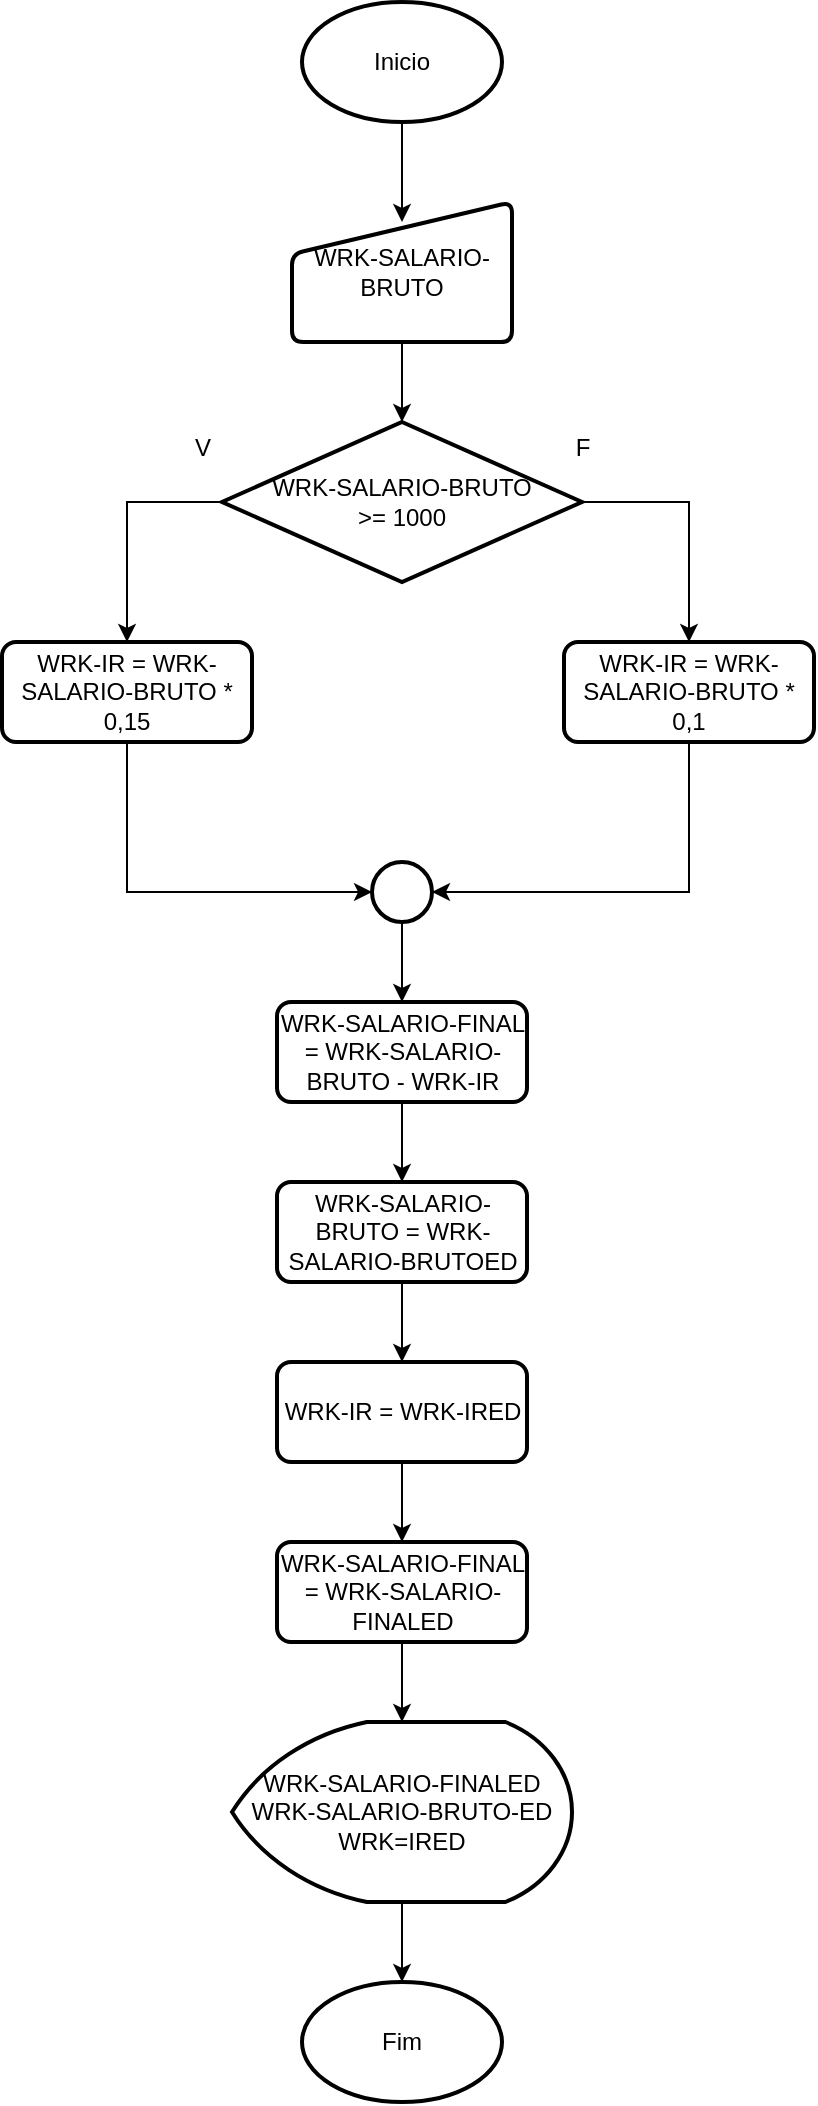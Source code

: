 <mxfile version="26.0.14">
  <diagram name="Página-1" id="2VRVSzIJAMpNBwr7SQWs">
    <mxGraphModel dx="491" dy="618" grid="1" gridSize="10" guides="1" tooltips="1" connect="1" arrows="1" fold="1" page="1" pageScale="1" pageWidth="827" pageHeight="1169" math="0" shadow="0">
      <root>
        <mxCell id="0" />
        <mxCell id="1" parent="0" />
        <mxCell id="hxnV0QngppU7owziajdQ-2" value="Inicio" style="strokeWidth=2;html=1;shape=mxgraph.flowchart.start_1;whiteSpace=wrap;" vertex="1" parent="1">
          <mxGeometry x="220" y="10" width="100" height="60" as="geometry" />
        </mxCell>
        <mxCell id="hxnV0QngppU7owziajdQ-3" value="Fim" style="strokeWidth=2;html=1;shape=mxgraph.flowchart.start_1;whiteSpace=wrap;" vertex="1" parent="1">
          <mxGeometry x="220" y="1000" width="100" height="60" as="geometry" />
        </mxCell>
        <mxCell id="hxnV0QngppU7owziajdQ-4" value="WRK-SALARIO-BRUTO" style="html=1;strokeWidth=2;shape=manualInput;whiteSpace=wrap;rounded=1;size=26;arcSize=11;" vertex="1" parent="1">
          <mxGeometry x="215" y="110" width="110" height="70" as="geometry" />
        </mxCell>
        <mxCell id="hxnV0QngppU7owziajdQ-5" style="edgeStyle=orthogonalEdgeStyle;rounded=0;orthogonalLoop=1;jettySize=auto;html=1;exitX=0.5;exitY=1;exitDx=0;exitDy=0;exitPerimeter=0;" edge="1" parent="1" source="hxnV0QngppU7owziajdQ-2">
          <mxGeometry relative="1" as="geometry">
            <mxPoint x="270" y="120" as="targetPoint" />
          </mxGeometry>
        </mxCell>
        <mxCell id="hxnV0QngppU7owziajdQ-6" value="WRK-IR = WRK-SALARIO-BRUTO * 0,15" style="rounded=1;whiteSpace=wrap;html=1;absoluteArcSize=1;arcSize=14;strokeWidth=2;" vertex="1" parent="1">
          <mxGeometry x="70" y="330" width="125" height="50" as="geometry" />
        </mxCell>
        <mxCell id="hxnV0QngppU7owziajdQ-10" style="edgeStyle=orthogonalEdgeStyle;rounded=0;orthogonalLoop=1;jettySize=auto;html=1;exitX=0;exitY=0.5;exitDx=0;exitDy=0;exitPerimeter=0;entryX=0.5;entryY=0;entryDx=0;entryDy=0;" edge="1" parent="1" source="hxnV0QngppU7owziajdQ-7" target="hxnV0QngppU7owziajdQ-6">
          <mxGeometry relative="1" as="geometry" />
        </mxCell>
        <mxCell id="hxnV0QngppU7owziajdQ-12" style="edgeStyle=orthogonalEdgeStyle;rounded=0;orthogonalLoop=1;jettySize=auto;html=1;exitX=1;exitY=0.5;exitDx=0;exitDy=0;exitPerimeter=0;entryX=0.5;entryY=0;entryDx=0;entryDy=0;" edge="1" parent="1" source="hxnV0QngppU7owziajdQ-7" target="hxnV0QngppU7owziajdQ-11">
          <mxGeometry relative="1" as="geometry" />
        </mxCell>
        <mxCell id="hxnV0QngppU7owziajdQ-7" value="WRK-SALARIO-BRUTO&lt;div&gt;&amp;gt;= 1000&lt;/div&gt;" style="strokeWidth=2;html=1;shape=mxgraph.flowchart.decision;whiteSpace=wrap;" vertex="1" parent="1">
          <mxGeometry x="180" y="220" width="180" height="80" as="geometry" />
        </mxCell>
        <mxCell id="hxnV0QngppU7owziajdQ-9" style="edgeStyle=orthogonalEdgeStyle;rounded=0;orthogonalLoop=1;jettySize=auto;html=1;exitX=0.5;exitY=1;exitDx=0;exitDy=0;entryX=0.5;entryY=0;entryDx=0;entryDy=0;entryPerimeter=0;" edge="1" parent="1" source="hxnV0QngppU7owziajdQ-4" target="hxnV0QngppU7owziajdQ-7">
          <mxGeometry relative="1" as="geometry" />
        </mxCell>
        <mxCell id="hxnV0QngppU7owziajdQ-11" value="WRK-IR = WRK-SALARIO-BRUTO * 0,1" style="rounded=1;whiteSpace=wrap;html=1;absoluteArcSize=1;arcSize=14;strokeWidth=2;" vertex="1" parent="1">
          <mxGeometry x="351" y="330" width="125" height="50" as="geometry" />
        </mxCell>
        <mxCell id="hxnV0QngppU7owziajdQ-13" value="V" style="text;html=1;align=center;verticalAlign=middle;resizable=0;points=[];autosize=1;strokeColor=none;fillColor=none;" vertex="1" parent="1">
          <mxGeometry x="155" y="218" width="30" height="30" as="geometry" />
        </mxCell>
        <mxCell id="hxnV0QngppU7owziajdQ-14" value="F" style="text;html=1;align=center;verticalAlign=middle;resizable=0;points=[];autosize=1;strokeColor=none;fillColor=none;" vertex="1" parent="1">
          <mxGeometry x="345" y="218" width="30" height="30" as="geometry" />
        </mxCell>
        <mxCell id="hxnV0QngppU7owziajdQ-19" style="edgeStyle=orthogonalEdgeStyle;rounded=0;orthogonalLoop=1;jettySize=auto;html=1;exitX=0.5;exitY=1;exitDx=0;exitDy=0;exitPerimeter=0;entryX=0.5;entryY=0;entryDx=0;entryDy=0;" edge="1" parent="1" source="hxnV0QngppU7owziajdQ-15" target="hxnV0QngppU7owziajdQ-18">
          <mxGeometry relative="1" as="geometry" />
        </mxCell>
        <mxCell id="hxnV0QngppU7owziajdQ-15" value="" style="strokeWidth=2;html=1;shape=mxgraph.flowchart.start_2;whiteSpace=wrap;" vertex="1" parent="1">
          <mxGeometry x="255" y="440" width="30" height="30" as="geometry" />
        </mxCell>
        <mxCell id="hxnV0QngppU7owziajdQ-16" style="edgeStyle=orthogonalEdgeStyle;rounded=0;orthogonalLoop=1;jettySize=auto;html=1;exitX=0.5;exitY=1;exitDx=0;exitDy=0;entryX=0;entryY=0.5;entryDx=0;entryDy=0;entryPerimeter=0;" edge="1" parent="1" source="hxnV0QngppU7owziajdQ-6" target="hxnV0QngppU7owziajdQ-15">
          <mxGeometry relative="1" as="geometry" />
        </mxCell>
        <mxCell id="hxnV0QngppU7owziajdQ-17" style="edgeStyle=orthogonalEdgeStyle;rounded=0;orthogonalLoop=1;jettySize=auto;html=1;exitX=0.5;exitY=1;exitDx=0;exitDy=0;entryX=1;entryY=0.5;entryDx=0;entryDy=0;entryPerimeter=0;" edge="1" parent="1" source="hxnV0QngppU7owziajdQ-11" target="hxnV0QngppU7owziajdQ-15">
          <mxGeometry relative="1" as="geometry" />
        </mxCell>
        <mxCell id="hxnV0QngppU7owziajdQ-23" style="edgeStyle=orthogonalEdgeStyle;rounded=0;orthogonalLoop=1;jettySize=auto;html=1;exitX=0.5;exitY=1;exitDx=0;exitDy=0;entryX=0.5;entryY=0;entryDx=0;entryDy=0;" edge="1" parent="1" source="hxnV0QngppU7owziajdQ-18" target="hxnV0QngppU7owziajdQ-22">
          <mxGeometry relative="1" as="geometry" />
        </mxCell>
        <mxCell id="hxnV0QngppU7owziajdQ-18" value="WRK-SALARIO-FINAL = WRK-SALARIO-BRUTO - WRK-IR" style="rounded=1;whiteSpace=wrap;html=1;absoluteArcSize=1;arcSize=14;strokeWidth=2;" vertex="1" parent="1">
          <mxGeometry x="207.5" y="510" width="125" height="50" as="geometry" />
        </mxCell>
        <mxCell id="hxnV0QngppU7owziajdQ-25" style="edgeStyle=orthogonalEdgeStyle;rounded=0;orthogonalLoop=1;jettySize=auto;html=1;exitX=0.5;exitY=1;exitDx=0;exitDy=0;entryX=0.5;entryY=0;entryDx=0;entryDy=0;" edge="1" parent="1" source="hxnV0QngppU7owziajdQ-20" target="hxnV0QngppU7owziajdQ-21">
          <mxGeometry relative="1" as="geometry" />
        </mxCell>
        <mxCell id="hxnV0QngppU7owziajdQ-20" value="WRK-IR = WRK-IRED" style="rounded=1;whiteSpace=wrap;html=1;absoluteArcSize=1;arcSize=14;strokeWidth=2;" vertex="1" parent="1">
          <mxGeometry x="207.5" y="690" width="125" height="50" as="geometry" />
        </mxCell>
        <mxCell id="hxnV0QngppU7owziajdQ-21" value="WRK-SALARIO-FINAL = WRK-SALARIO-FINALED" style="rounded=1;whiteSpace=wrap;html=1;absoluteArcSize=1;arcSize=14;strokeWidth=2;" vertex="1" parent="1">
          <mxGeometry x="207.5" y="780" width="125" height="50" as="geometry" />
        </mxCell>
        <mxCell id="hxnV0QngppU7owziajdQ-24" style="edgeStyle=orthogonalEdgeStyle;rounded=0;orthogonalLoop=1;jettySize=auto;html=1;exitX=0.5;exitY=1;exitDx=0;exitDy=0;entryX=0.5;entryY=0;entryDx=0;entryDy=0;" edge="1" parent="1" source="hxnV0QngppU7owziajdQ-22" target="hxnV0QngppU7owziajdQ-20">
          <mxGeometry relative="1" as="geometry" />
        </mxCell>
        <mxCell id="hxnV0QngppU7owziajdQ-22" value="WRK-SALARIO-BRUTO = WRK-SALARIO-BRUTOED" style="rounded=1;whiteSpace=wrap;html=1;absoluteArcSize=1;arcSize=14;strokeWidth=2;" vertex="1" parent="1">
          <mxGeometry x="207.5" y="600" width="125" height="50" as="geometry" />
        </mxCell>
        <mxCell id="hxnV0QngppU7owziajdQ-26" value="WRK-SALARIO-FINALED&lt;div&gt;WRK-SALARIO-BRUTO-ED&lt;/div&gt;&lt;div&gt;WRK=IRED&lt;/div&gt;" style="strokeWidth=2;html=1;shape=mxgraph.flowchart.display;whiteSpace=wrap;" vertex="1" parent="1">
          <mxGeometry x="185" y="870" width="170" height="90" as="geometry" />
        </mxCell>
        <mxCell id="hxnV0QngppU7owziajdQ-27" style="edgeStyle=orthogonalEdgeStyle;rounded=0;orthogonalLoop=1;jettySize=auto;html=1;exitX=0.5;exitY=1;exitDx=0;exitDy=0;entryX=0.5;entryY=0;entryDx=0;entryDy=0;entryPerimeter=0;" edge="1" parent="1" source="hxnV0QngppU7owziajdQ-21" target="hxnV0QngppU7owziajdQ-26">
          <mxGeometry relative="1" as="geometry" />
        </mxCell>
        <mxCell id="hxnV0QngppU7owziajdQ-28" style="edgeStyle=orthogonalEdgeStyle;rounded=0;orthogonalLoop=1;jettySize=auto;html=1;exitX=0.5;exitY=1;exitDx=0;exitDy=0;exitPerimeter=0;entryX=0.5;entryY=0;entryDx=0;entryDy=0;entryPerimeter=0;" edge="1" parent="1" source="hxnV0QngppU7owziajdQ-26" target="hxnV0QngppU7owziajdQ-3">
          <mxGeometry relative="1" as="geometry" />
        </mxCell>
      </root>
    </mxGraphModel>
  </diagram>
</mxfile>
